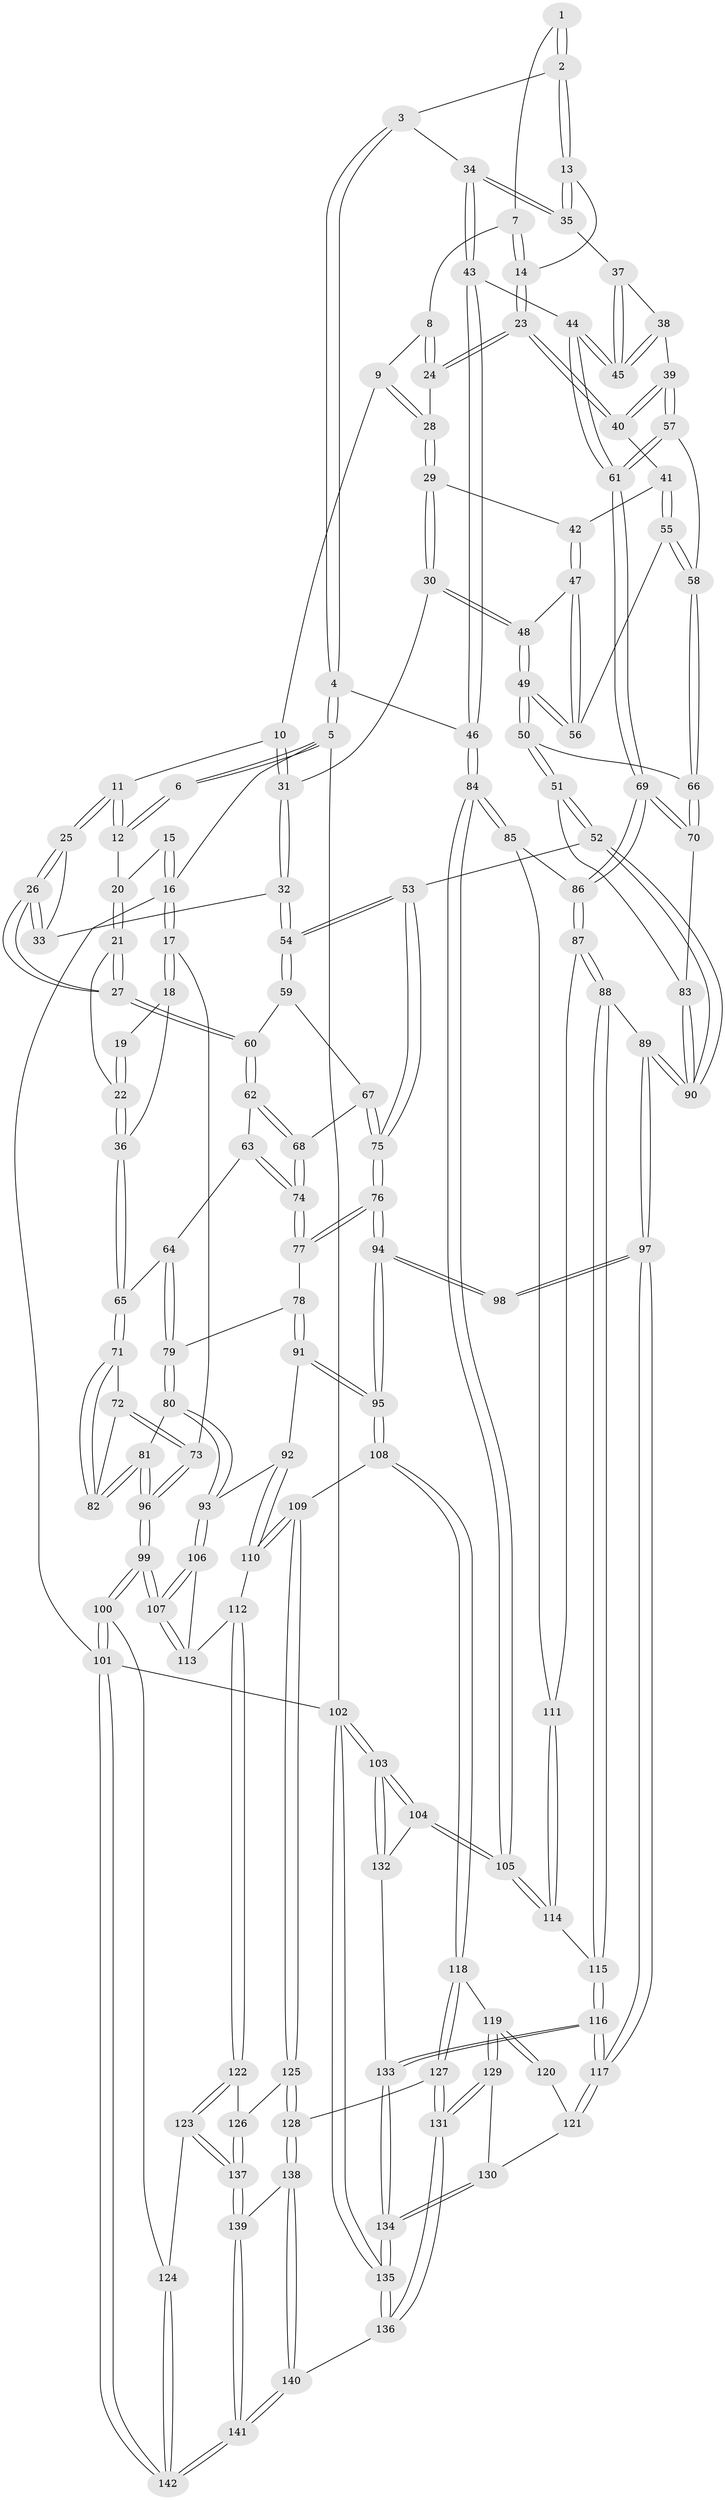 // Generated by graph-tools (version 1.1) at 2025/38/03/09/25 02:38:54]
// undirected, 142 vertices, 352 edges
graph export_dot {
graph [start="1"]
  node [color=gray90,style=filled];
  1 [pos="+0.8689999249832676+0"];
  2 [pos="+0.9418672763029627+0.11087818287683847"];
  3 [pos="+1+0.13650946178247222"];
  4 [pos="+1+0.18610346050073515"];
  5 [pos="+1+0"];
  6 [pos="+0.7933888648726917+0"];
  7 [pos="+0.8102818654698204+0.12192081636905432"];
  8 [pos="+0.7509418696952274+0.1338225451669943"];
  9 [pos="+0.615286267932442+0.027529219241699248"];
  10 [pos="+0.6037038346904322+0.013910823923210544"];
  11 [pos="+0.5472052902741041+0"];
  12 [pos="+0.5382456409935613+0"];
  13 [pos="+0.8751134782803827+0.18424340198208014"];
  14 [pos="+0.850049946024812+0.185060990565994"];
  15 [pos="+0.34529539305232443+0"];
  16 [pos="+0+0"];
  17 [pos="+0+0"];
  18 [pos="+0.04479206197374058+0.14344871279416732"];
  19 [pos="+0.24066753458178103+0.04742723578783128"];
  20 [pos="+0.4921990287775454+0"];
  21 [pos="+0.35423410906554414+0.22864156324868581"];
  22 [pos="+0.23646576560206825+0.24331547525088493"];
  23 [pos="+0.7979778467776414+0.21215402611014367"];
  24 [pos="+0.7719735478943595+0.1947627698400188"];
  25 [pos="+0.5127129245623779+0.14749272733874255"];
  26 [pos="+0.4395539902943574+0.2871477378493467"];
  27 [pos="+0.43889909574050245+0.28770066295845875"];
  28 [pos="+0.7019610672947691+0.21650422119433038"];
  29 [pos="+0.6909997619130199+0.2519759677849056"];
  30 [pos="+0.6401897745207332+0.27227663997363566"];
  31 [pos="+0.6244039078012522+0.2667011988816519"];
  32 [pos="+0.5817646586109869+0.2781097406734088"];
  33 [pos="+0.5771676318753041+0.27578442016984894"];
  34 [pos="+0.9217814492443275+0.2542636749870449"];
  35 [pos="+0.8944153222715476+0.23351463456940513"];
  36 [pos="+0.18530708098265802+0.3050718360758012"];
  37 [pos="+0.8801668397343492+0.24841129996817118"];
  38 [pos="+0.8222389301913499+0.29017451172017766"];
  39 [pos="+0.8061423429433895+0.2870876153999214"];
  40 [pos="+0.791297555688979+0.27645274154966487"];
  41 [pos="+0.782269107288265+0.27971157210440517"];
  42 [pos="+0.7380279431260957+0.2827965318865663"];
  43 [pos="+1+0.37948739649021107"];
  44 [pos="+0.9525364487716487+0.40066477541171275"];
  45 [pos="+0.874747666902091+0.32796252710447366"];
  46 [pos="+1+0.35274574008345616"];
  47 [pos="+0.7214736609883129+0.3213096577200649"];
  48 [pos="+0.6541851305698179+0.3164765253956481"];
  49 [pos="+0.6541361659249694+0.4091645276055613"];
  50 [pos="+0.6442655240908803+0.4281166921480634"];
  51 [pos="+0.6030277079742578+0.4771325601187892"];
  52 [pos="+0.5959951410672926+0.4817141222964999"];
  53 [pos="+0.5901101938601371+0.4827026625880657"];
  54 [pos="+0.5560804510087262+0.4064542858305545"];
  55 [pos="+0.7551463830903656+0.36514200841614763"];
  56 [pos="+0.7238979154350573+0.3608492151298826"];
  57 [pos="+0.803811518952713+0.37184190835671616"];
  58 [pos="+0.7683158687118122+0.3741114043077272"];
  59 [pos="+0.4896623624271529+0.3521063454975478"];
  60 [pos="+0.438808179921766+0.29017965859685707"];
  61 [pos="+0.907270786776931+0.4398652505079855"];
  62 [pos="+0.3859694784784162+0.3600183938547746"];
  63 [pos="+0.3032147480471945+0.3830850880210195"];
  64 [pos="+0.20625521028717284+0.346353697002784"];
  65 [pos="+0.18095431469874942+0.3278410946164425"];
  66 [pos="+0.7592353222404299+0.41858412023826075"];
  67 [pos="+0.42517799049068816+0.4266458871006501"];
  68 [pos="+0.423035191729641+0.4257442088426608"];
  69 [pos="+0.9022174197990465+0.4484002894995768"];
  70 [pos="+0.8056806756133938+0.47419442232127795"];
  71 [pos="+0.155222819948197+0.3468619165355681"];
  72 [pos="+0+0.38497900035901006"];
  73 [pos="+0+0.39465251543035673"];
  74 [pos="+0.3475348697706539+0.48203182939599815"];
  75 [pos="+0.5503854704281499+0.5191667609223878"];
  76 [pos="+0.5148928102286908+0.5798286370287286"];
  77 [pos="+0.34698159302815246+0.4986605379492509"];
  78 [pos="+0.3245229806366385+0.5163166004745858"];
  79 [pos="+0.25218058103347923+0.48755325991871995"];
  80 [pos="+0.1815513827320092+0.5820761113310342"];
  81 [pos="+0.1376147857499026+0.5341760435499894"];
  82 [pos="+0.13769457498632576+0.5262199583428382"];
  83 [pos="+0.7902055889856849+0.4860635579614742"];
  84 [pos="+1+0.6784597939748356"];
  85 [pos="+1+0.6089869347026087"];
  86 [pos="+0.9058424812711852+0.5063480986460306"];
  87 [pos="+0.868259216990134+0.6199826514238348"];
  88 [pos="+0.7906263044135952+0.6583604262442057"];
  89 [pos="+0.7788347406916775+0.6601641029555605"];
  90 [pos="+0.7618087922973149+0.6237169805931313"];
  91 [pos="+0.32407966824287965+0.5174466115336179"];
  92 [pos="+0.26578474051011575+0.6074785778849343"];
  93 [pos="+0.1888325880171665+0.5981526542150201"];
  94 [pos="+0.5131882226986315+0.5898459263208738"];
  95 [pos="+0.41977147480497223+0.6982965036832728"];
  96 [pos="+0+0.5937926227051112"];
  97 [pos="+0.7268942637209682+0.7301344951113609"];
  98 [pos="+0.6686887176881531+0.7270468919257234"];
  99 [pos="+0+0.732602087386244"];
  100 [pos="+0+0.8241775971205655"];
  101 [pos="+0+1"];
  102 [pos="+1+1"];
  103 [pos="+1+1"];
  104 [pos="+1+0.8177780962751504"];
  105 [pos="+1+0.8004737654799973"];
  106 [pos="+0.17798086146438952+0.6191167727135254"];
  107 [pos="+0+0.7128228492611514"];
  108 [pos="+0.41951854289121043+0.6986486269107333"];
  109 [pos="+0.3966807222270672+0.7111632013964663"];
  110 [pos="+0.3697322908660069+0.704038171370354"];
  111 [pos="+0.8807401178948092+0.6253871451543558"];
  112 [pos="+0.20185721142265184+0.7646193737153346"];
  113 [pos="+0.18116198422124527+0.7292043258690852"];
  114 [pos="+1+0.7645083351979777"];
  115 [pos="+0.9340606845409556+0.7802094308244845"];
  116 [pos="+0.7933963396174162+0.8869650810881657"];
  117 [pos="+0.7675098400392775+0.8393832337355891"];
  118 [pos="+0.5438443728125155+0.8020204650452476"];
  119 [pos="+0.5641722011701323+0.8054159908593473"];
  120 [pos="+0.6439978028956819+0.7491576432401483"];
  121 [pos="+0.639003596571127+0.8538237333857631"];
  122 [pos="+0.1947466271154729+0.7957111646796233"];
  123 [pos="+0.16255309317248295+0.8579286826325693"];
  124 [pos="+0.15125691538372169+0.8644934398990052"];
  125 [pos="+0.38059927991462805+0.8192686162441668"];
  126 [pos="+0.3554229339994518+0.8451316203460242"];
  127 [pos="+0.48611551890224036+0.8783695864100114"];
  128 [pos="+0.4555235078376982+0.8852161902283313"];
  129 [pos="+0.5897242308888876+0.8713177317074149"];
  130 [pos="+0.6077932337284503+0.8756689403128032"];
  131 [pos="+0.5548623515117913+0.921768511521535"];
  132 [pos="+0.8474036770960688+0.9073888742159637"];
  133 [pos="+0.793913167083056+0.9096631654569202"];
  134 [pos="+0.7668785803152984+1"];
  135 [pos="+0.7533727978667397+1"];
  136 [pos="+0.5646129549761177+1"];
  137 [pos="+0.3111492010356965+0.9245069844143778"];
  138 [pos="+0.44810566595788864+0.9583511501657338"];
  139 [pos="+0.31267778541306074+0.9328976582858447"];
  140 [pos="+0.5633863756347706+1"];
  141 [pos="+0.24034518052268902+1"];
  142 [pos="+0.18552700772413327+1"];
  1 -- 2;
  1 -- 2;
  1 -- 7;
  2 -- 3;
  2 -- 13;
  2 -- 13;
  3 -- 4;
  3 -- 4;
  3 -- 34;
  4 -- 5;
  4 -- 5;
  4 -- 46;
  5 -- 6;
  5 -- 6;
  5 -- 16;
  5 -- 102;
  6 -- 12;
  6 -- 12;
  7 -- 8;
  7 -- 14;
  7 -- 14;
  8 -- 9;
  8 -- 24;
  8 -- 24;
  9 -- 10;
  9 -- 28;
  9 -- 28;
  10 -- 11;
  10 -- 31;
  10 -- 31;
  11 -- 12;
  11 -- 12;
  11 -- 25;
  11 -- 25;
  12 -- 20;
  13 -- 14;
  13 -- 35;
  13 -- 35;
  14 -- 23;
  14 -- 23;
  15 -- 16;
  15 -- 16;
  15 -- 20;
  16 -- 17;
  16 -- 17;
  16 -- 101;
  17 -- 18;
  17 -- 18;
  17 -- 73;
  18 -- 19;
  18 -- 36;
  19 -- 22;
  19 -- 22;
  20 -- 21;
  20 -- 21;
  21 -- 22;
  21 -- 27;
  21 -- 27;
  22 -- 36;
  22 -- 36;
  23 -- 24;
  23 -- 24;
  23 -- 40;
  23 -- 40;
  24 -- 28;
  25 -- 26;
  25 -- 26;
  25 -- 33;
  26 -- 27;
  26 -- 27;
  26 -- 33;
  26 -- 33;
  27 -- 60;
  27 -- 60;
  28 -- 29;
  28 -- 29;
  29 -- 30;
  29 -- 30;
  29 -- 42;
  30 -- 31;
  30 -- 48;
  30 -- 48;
  31 -- 32;
  31 -- 32;
  32 -- 33;
  32 -- 54;
  32 -- 54;
  34 -- 35;
  34 -- 35;
  34 -- 43;
  34 -- 43;
  35 -- 37;
  36 -- 65;
  36 -- 65;
  37 -- 38;
  37 -- 45;
  37 -- 45;
  38 -- 39;
  38 -- 45;
  38 -- 45;
  39 -- 40;
  39 -- 40;
  39 -- 57;
  39 -- 57;
  40 -- 41;
  41 -- 42;
  41 -- 55;
  41 -- 55;
  42 -- 47;
  42 -- 47;
  43 -- 44;
  43 -- 46;
  43 -- 46;
  44 -- 45;
  44 -- 45;
  44 -- 61;
  44 -- 61;
  46 -- 84;
  46 -- 84;
  47 -- 48;
  47 -- 56;
  47 -- 56;
  48 -- 49;
  48 -- 49;
  49 -- 50;
  49 -- 50;
  49 -- 56;
  49 -- 56;
  50 -- 51;
  50 -- 51;
  50 -- 66;
  51 -- 52;
  51 -- 52;
  51 -- 83;
  52 -- 53;
  52 -- 90;
  52 -- 90;
  53 -- 54;
  53 -- 54;
  53 -- 75;
  53 -- 75;
  54 -- 59;
  54 -- 59;
  55 -- 56;
  55 -- 58;
  55 -- 58;
  57 -- 58;
  57 -- 61;
  57 -- 61;
  58 -- 66;
  58 -- 66;
  59 -- 60;
  59 -- 67;
  60 -- 62;
  60 -- 62;
  61 -- 69;
  61 -- 69;
  62 -- 63;
  62 -- 68;
  62 -- 68;
  63 -- 64;
  63 -- 74;
  63 -- 74;
  64 -- 65;
  64 -- 79;
  64 -- 79;
  65 -- 71;
  65 -- 71;
  66 -- 70;
  66 -- 70;
  67 -- 68;
  67 -- 75;
  67 -- 75;
  68 -- 74;
  68 -- 74;
  69 -- 70;
  69 -- 70;
  69 -- 86;
  69 -- 86;
  70 -- 83;
  71 -- 72;
  71 -- 82;
  71 -- 82;
  72 -- 73;
  72 -- 73;
  72 -- 82;
  73 -- 96;
  73 -- 96;
  74 -- 77;
  74 -- 77;
  75 -- 76;
  75 -- 76;
  76 -- 77;
  76 -- 77;
  76 -- 94;
  76 -- 94;
  77 -- 78;
  78 -- 79;
  78 -- 91;
  78 -- 91;
  79 -- 80;
  79 -- 80;
  80 -- 81;
  80 -- 93;
  80 -- 93;
  81 -- 82;
  81 -- 82;
  81 -- 96;
  81 -- 96;
  83 -- 90;
  83 -- 90;
  84 -- 85;
  84 -- 85;
  84 -- 105;
  84 -- 105;
  85 -- 86;
  85 -- 111;
  86 -- 87;
  86 -- 87;
  87 -- 88;
  87 -- 88;
  87 -- 111;
  88 -- 89;
  88 -- 115;
  88 -- 115;
  89 -- 90;
  89 -- 90;
  89 -- 97;
  89 -- 97;
  91 -- 92;
  91 -- 95;
  91 -- 95;
  92 -- 93;
  92 -- 110;
  92 -- 110;
  93 -- 106;
  93 -- 106;
  94 -- 95;
  94 -- 95;
  94 -- 98;
  94 -- 98;
  95 -- 108;
  95 -- 108;
  96 -- 99;
  96 -- 99;
  97 -- 98;
  97 -- 98;
  97 -- 117;
  97 -- 117;
  99 -- 100;
  99 -- 100;
  99 -- 107;
  99 -- 107;
  100 -- 101;
  100 -- 101;
  100 -- 124;
  101 -- 142;
  101 -- 142;
  101 -- 102;
  102 -- 103;
  102 -- 103;
  102 -- 135;
  102 -- 135;
  103 -- 104;
  103 -- 104;
  103 -- 132;
  103 -- 132;
  104 -- 105;
  104 -- 105;
  104 -- 132;
  105 -- 114;
  105 -- 114;
  106 -- 107;
  106 -- 107;
  106 -- 113;
  107 -- 113;
  107 -- 113;
  108 -- 109;
  108 -- 118;
  108 -- 118;
  109 -- 110;
  109 -- 110;
  109 -- 125;
  109 -- 125;
  110 -- 112;
  111 -- 114;
  111 -- 114;
  112 -- 113;
  112 -- 122;
  112 -- 122;
  114 -- 115;
  115 -- 116;
  115 -- 116;
  116 -- 117;
  116 -- 117;
  116 -- 133;
  116 -- 133;
  117 -- 121;
  117 -- 121;
  118 -- 119;
  118 -- 127;
  118 -- 127;
  119 -- 120;
  119 -- 120;
  119 -- 129;
  119 -- 129;
  120 -- 121;
  121 -- 130;
  122 -- 123;
  122 -- 123;
  122 -- 126;
  123 -- 124;
  123 -- 137;
  123 -- 137;
  124 -- 142;
  124 -- 142;
  125 -- 126;
  125 -- 128;
  125 -- 128;
  126 -- 137;
  126 -- 137;
  127 -- 128;
  127 -- 131;
  127 -- 131;
  128 -- 138;
  128 -- 138;
  129 -- 130;
  129 -- 131;
  129 -- 131;
  130 -- 134;
  130 -- 134;
  131 -- 136;
  131 -- 136;
  132 -- 133;
  133 -- 134;
  133 -- 134;
  134 -- 135;
  134 -- 135;
  135 -- 136;
  135 -- 136;
  136 -- 140;
  137 -- 139;
  137 -- 139;
  138 -- 139;
  138 -- 140;
  138 -- 140;
  139 -- 141;
  139 -- 141;
  140 -- 141;
  140 -- 141;
  141 -- 142;
  141 -- 142;
}

